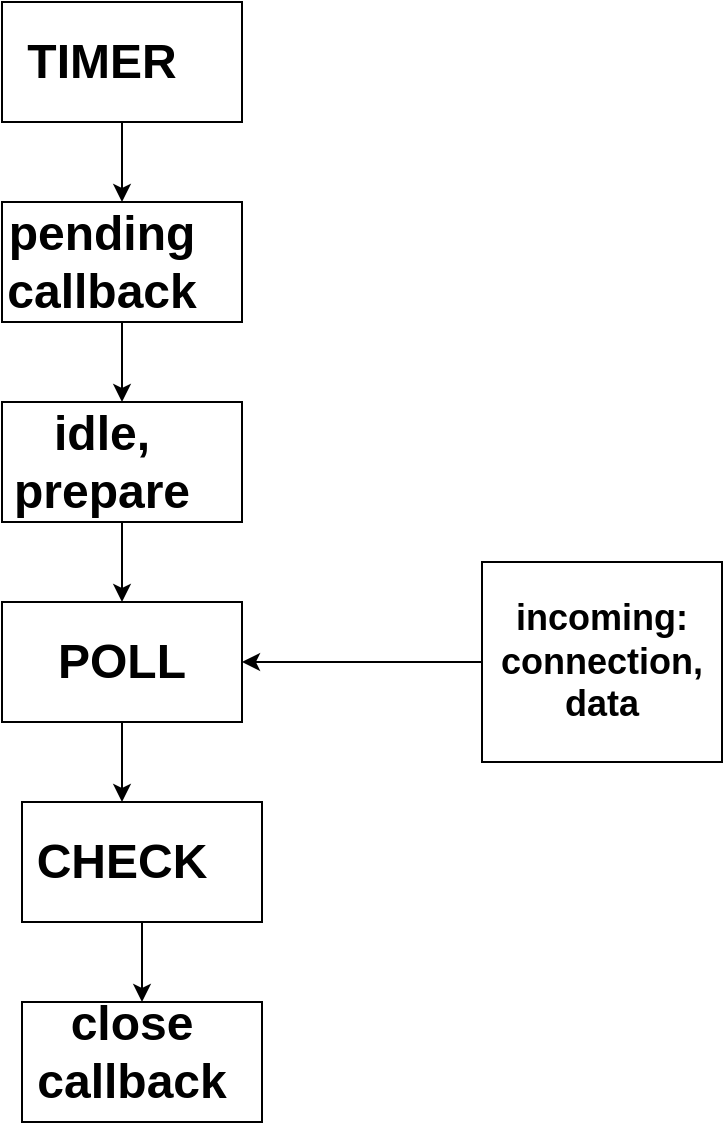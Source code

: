 <mxfile version="10.9.6" type="github"><diagram id="hz2b_DeyL6Hw_CZunKhl" name="Page-1"><mxGraphModel dx="1038" dy="550" grid="1" gridSize="10" guides="1" tooltips="1" connect="1" arrows="1" fold="1" page="1" pageScale="1" pageWidth="850" pageHeight="1100" math="0" shadow="0"><root><mxCell id="0"/><mxCell id="1" parent="0"/><mxCell id="aIuEr_Rbkjttl9nbcpWy-1" value="" style="rounded=0;whiteSpace=wrap;html=1;" vertex="1" parent="1"><mxGeometry x="20" y="20" width="120" height="60" as="geometry"/></mxCell><mxCell id="aIuEr_Rbkjttl9nbcpWy-2" value="&lt;b&gt;&lt;font style=&quot;font-size: 24px&quot;&gt;TIMER&lt;/font&gt;&lt;/b&gt;" style="text;html=1;strokeColor=none;fillColor=none;align=center;verticalAlign=middle;whiteSpace=wrap;rounded=0;" vertex="1" parent="1"><mxGeometry x="50" y="40" width="40" height="20" as="geometry"/></mxCell><mxCell id="aIuEr_Rbkjttl9nbcpWy-7" value="" style="endArrow=classic;html=1;exitX=0.5;exitY=1;exitDx=0;exitDy=0;" edge="1" parent="1" source="aIuEr_Rbkjttl9nbcpWy-1"><mxGeometry width="50" height="50" relative="1" as="geometry"><mxPoint x="20" y="150" as="sourcePoint"/><mxPoint x="80" y="120" as="targetPoint"/><Array as="points"><mxPoint x="80" y="100"/></Array></mxGeometry></mxCell><mxCell id="aIuEr_Rbkjttl9nbcpWy-8" value="" style="rounded=0;whiteSpace=wrap;html=1;" vertex="1" parent="1"><mxGeometry x="20" y="120" width="120" height="60" as="geometry"/></mxCell><mxCell id="aIuEr_Rbkjttl9nbcpWy-9" value="&lt;span style=&quot;font-size: 24px&quot;&gt;&lt;b&gt;pending callback&lt;/b&gt;&lt;/span&gt;" style="text;html=1;strokeColor=none;fillColor=none;align=center;verticalAlign=middle;whiteSpace=wrap;rounded=0;" vertex="1" parent="1"><mxGeometry x="50" y="140" width="40" height="20" as="geometry"/></mxCell><mxCell id="aIuEr_Rbkjttl9nbcpWy-10" value="" style="endArrow=classic;html=1;exitX=0.5;exitY=1;exitDx=0;exitDy=0;" edge="1" parent="1" source="aIuEr_Rbkjttl9nbcpWy-8"><mxGeometry width="50" height="50" relative="1" as="geometry"><mxPoint x="20" y="250" as="sourcePoint"/><mxPoint x="80" y="220" as="targetPoint"/></mxGeometry></mxCell><mxCell id="aIuEr_Rbkjttl9nbcpWy-11" value="" style="rounded=0;whiteSpace=wrap;html=1;" vertex="1" parent="1"><mxGeometry x="20" y="220" width="120" height="60" as="geometry"/></mxCell><mxCell id="aIuEr_Rbkjttl9nbcpWy-12" value="&lt;span style=&quot;font-size: 24px&quot;&gt;&lt;b&gt;idle,&lt;br&gt;prepare&lt;/b&gt;&lt;/span&gt;" style="text;html=1;strokeColor=none;fillColor=none;align=center;verticalAlign=middle;whiteSpace=wrap;rounded=0;" vertex="1" parent="1"><mxGeometry x="50" y="240" width="40" height="20" as="geometry"/></mxCell><mxCell id="aIuEr_Rbkjttl9nbcpWy-13" value="" style="endArrow=classic;html=1;exitX=0.5;exitY=1;exitDx=0;exitDy=0;" edge="1" source="aIuEr_Rbkjttl9nbcpWy-11" parent="1"><mxGeometry width="50" height="50" relative="1" as="geometry"><mxPoint x="20" y="350" as="sourcePoint"/><mxPoint x="80" y="320" as="targetPoint"/><Array as="points"><mxPoint x="80" y="300"/></Array></mxGeometry></mxCell><mxCell id="aIuEr_Rbkjttl9nbcpWy-14" value="" style="rounded=0;whiteSpace=wrap;html=1;" vertex="1" parent="1"><mxGeometry x="20" y="320" width="120" height="60" as="geometry"/></mxCell><mxCell id="aIuEr_Rbkjttl9nbcpWy-15" value="&lt;span style=&quot;font-size: 24px&quot;&gt;&lt;b&gt;POLL&lt;/b&gt;&lt;/span&gt;" style="text;html=1;strokeColor=none;fillColor=none;align=center;verticalAlign=middle;whiteSpace=wrap;rounded=0;" vertex="1" parent="1"><mxGeometry x="65" y="340" width="30" height="20" as="geometry"/></mxCell><mxCell id="aIuEr_Rbkjttl9nbcpWy-16" value="" style="endArrow=classic;html=1;exitX=0.5;exitY=1;exitDx=0;exitDy=0;" edge="1" source="aIuEr_Rbkjttl9nbcpWy-14" parent="1"><mxGeometry width="50" height="50" relative="1" as="geometry"><mxPoint x="20" y="450" as="sourcePoint"/><mxPoint x="80" y="420" as="targetPoint"/></mxGeometry></mxCell><mxCell id="aIuEr_Rbkjttl9nbcpWy-17" value="" style="rounded=0;whiteSpace=wrap;html=1;" vertex="1" parent="1"><mxGeometry x="30" y="420" width="120" height="60" as="geometry"/></mxCell><mxCell id="aIuEr_Rbkjttl9nbcpWy-18" value="&lt;span style=&quot;font-size: 24px&quot;&gt;&lt;b&gt;CHECK&lt;/b&gt;&lt;/span&gt;" style="text;html=1;strokeColor=none;fillColor=none;align=center;verticalAlign=middle;whiteSpace=wrap;rounded=0;" vertex="1" parent="1"><mxGeometry x="60" y="440" width="40" height="20" as="geometry"/></mxCell><mxCell id="aIuEr_Rbkjttl9nbcpWy-19" value="" style="endArrow=classic;html=1;exitX=0.5;exitY=1;exitDx=0;exitDy=0;" edge="1" source="aIuEr_Rbkjttl9nbcpWy-17" parent="1"><mxGeometry width="50" height="50" relative="1" as="geometry"><mxPoint x="30" y="550" as="sourcePoint"/><mxPoint x="90" y="520" as="targetPoint"/><Array as="points"><mxPoint x="90" y="500"/></Array></mxGeometry></mxCell><mxCell id="aIuEr_Rbkjttl9nbcpWy-20" value="" style="rounded=0;whiteSpace=wrap;html=1;" vertex="1" parent="1"><mxGeometry x="30" y="520" width="120" height="60" as="geometry"/></mxCell><mxCell id="aIuEr_Rbkjttl9nbcpWy-21" value="&lt;span style=&quot;font-size: 24px&quot;&gt;&lt;b&gt;close callback&lt;/b&gt;&lt;/span&gt;" style="text;html=1;strokeColor=none;fillColor=none;align=center;verticalAlign=middle;whiteSpace=wrap;rounded=0;" vertex="1" parent="1"><mxGeometry x="60" y="530" width="50" height="30" as="geometry"/></mxCell><mxCell id="aIuEr_Rbkjttl9nbcpWy-23" value="" style="rounded=0;whiteSpace=wrap;html=1;" vertex="1" parent="1"><mxGeometry x="260" y="300" width="120" height="100" as="geometry"/></mxCell><mxCell id="aIuEr_Rbkjttl9nbcpWy-24" value="" style="endArrow=classic;html=1;exitX=0;exitY=0.5;exitDx=0;exitDy=0;entryX=1;entryY=0.5;entryDx=0;entryDy=0;" edge="1" parent="1" source="aIuEr_Rbkjttl9nbcpWy-23" target="aIuEr_Rbkjttl9nbcpWy-14"><mxGeometry width="50" height="50" relative="1" as="geometry"><mxPoint x="20" y="650" as="sourcePoint"/><mxPoint x="70" y="600" as="targetPoint"/></mxGeometry></mxCell><mxCell id="aIuEr_Rbkjttl9nbcpWy-25" value="&lt;font style=&quot;font-size: 18px&quot;&gt;&lt;b&gt;incoming:&lt;br&gt;connection,&lt;br&gt;data&lt;/b&gt;&lt;/font&gt;" style="text;html=1;strokeColor=none;fillColor=none;align=center;verticalAlign=middle;whiteSpace=wrap;rounded=0;" vertex="1" parent="1"><mxGeometry x="280" y="310" width="80" height="80" as="geometry"/></mxCell></root></mxGraphModel></diagram></mxfile>
